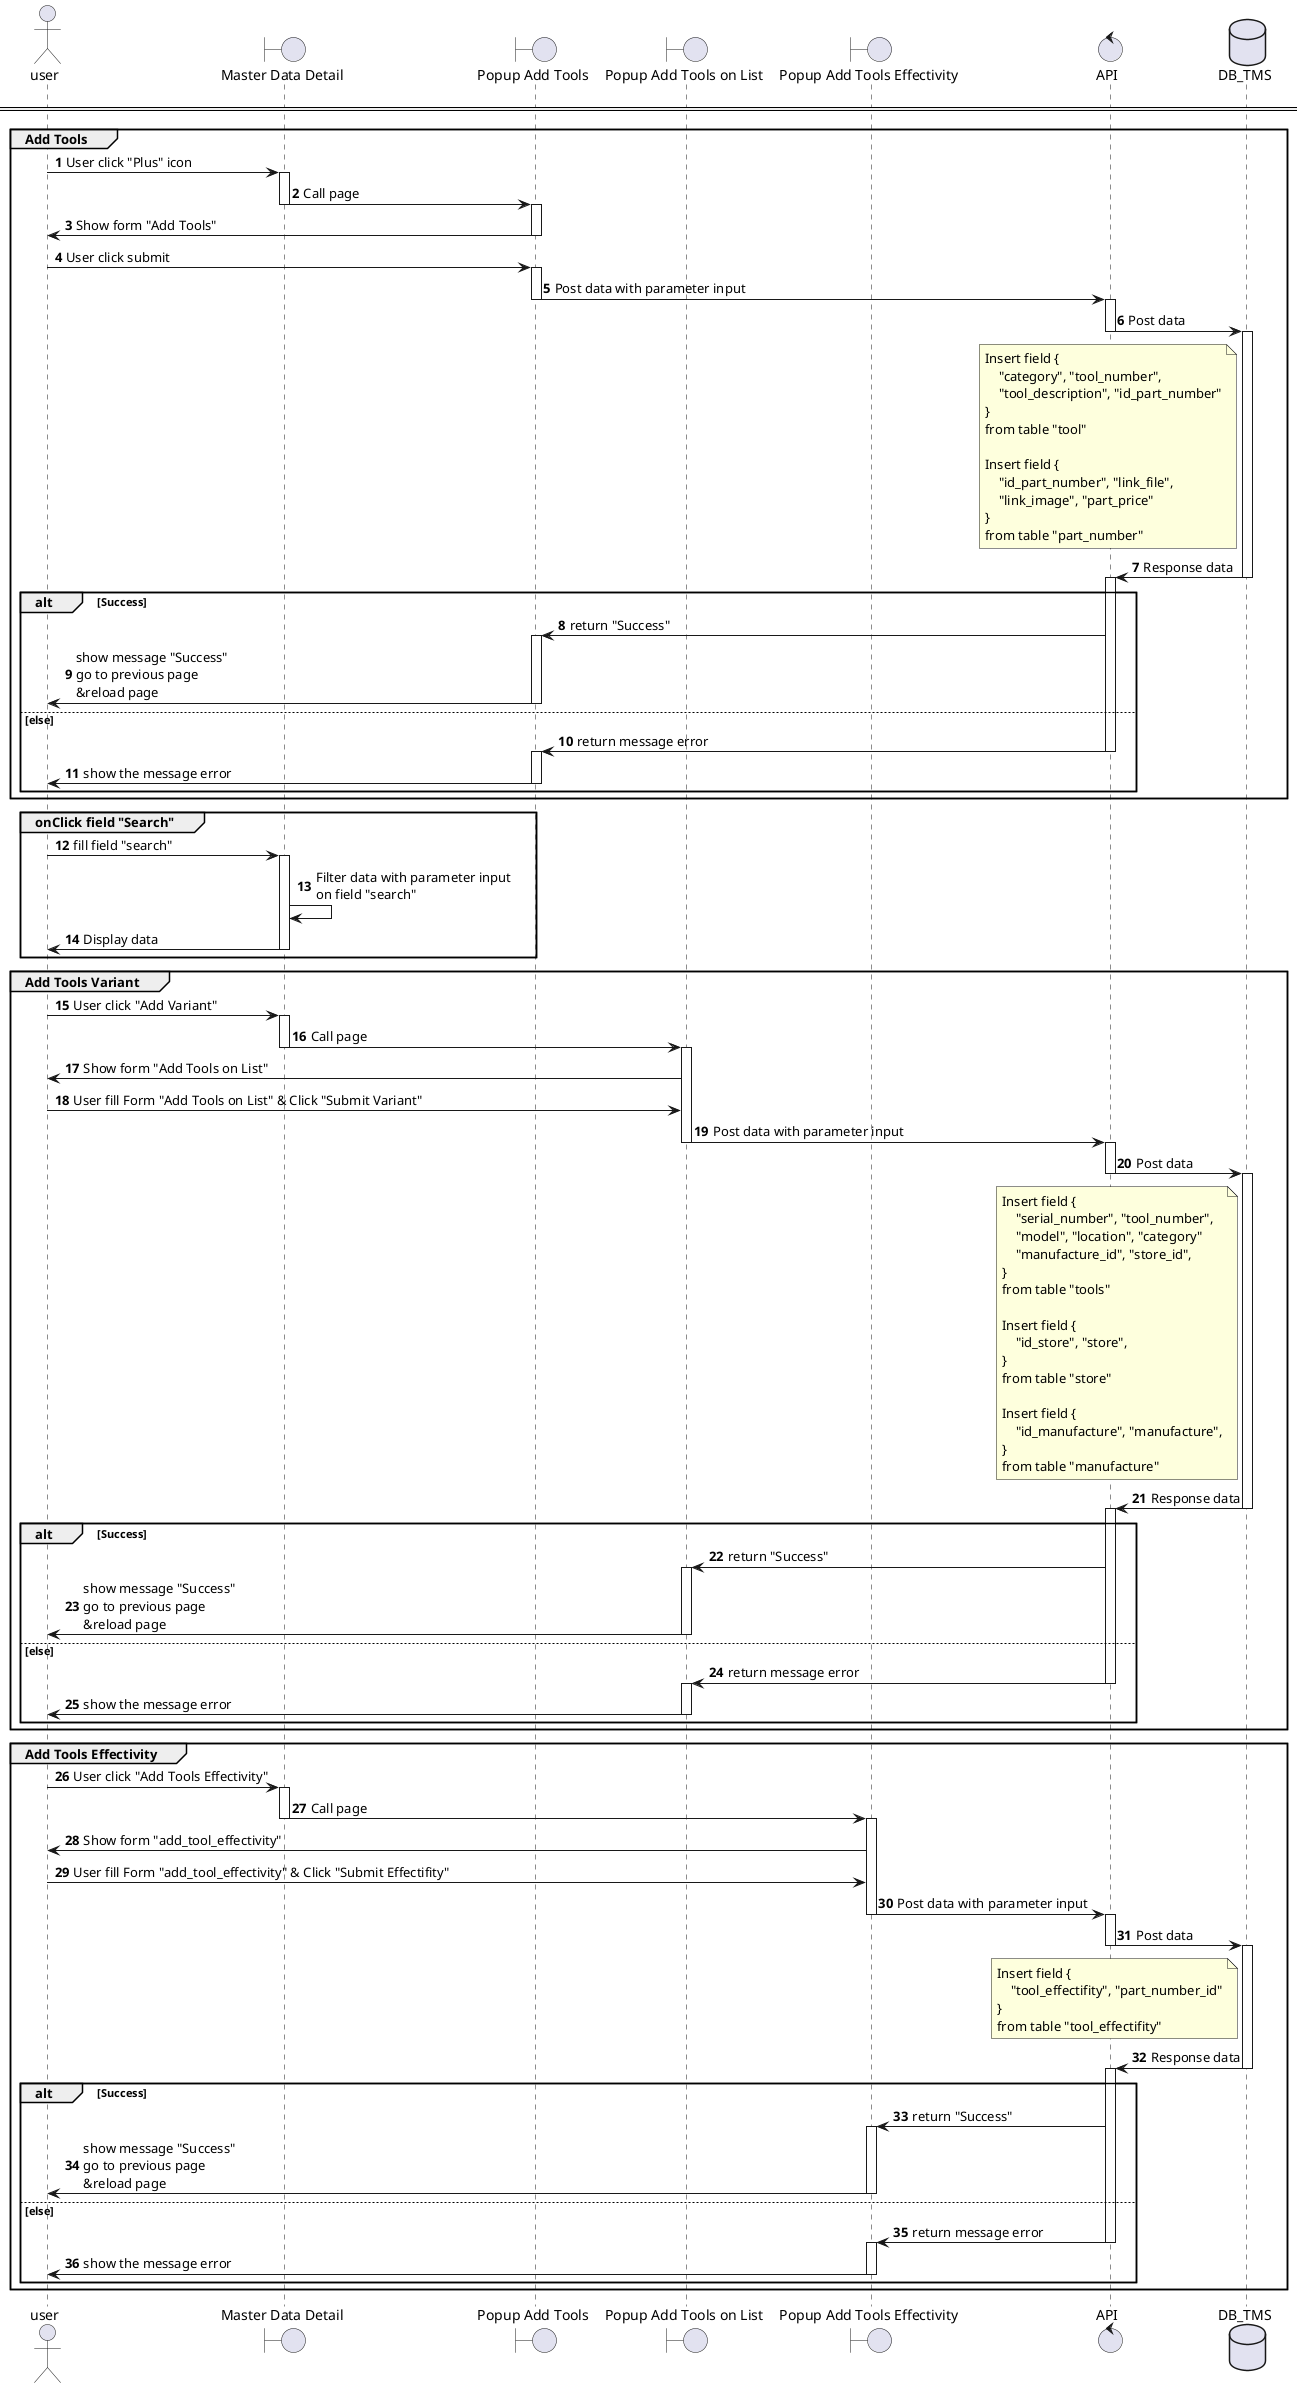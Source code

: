 @startuml

actor user
boundary "Master Data Detail" as master_data
boundary "Popup Add Tools" as add_tool
boundary "Popup Add Tools on List" as add_tool_varian
boundary "Popup Add Tools Effectivity" as add_tool_effectivity
control "API" as api
database "DB_TMS" as DB_TMS

autonumber

====

group Add Tools
    user -> master_data : User click "Plus" icon
    activate master_data
    master_data -> add_tool : Call page
    deactivate master_data
    activate add_tool
    add_tool -> user : Show form "Add Tools"
    deactivate add_tool
    user -> add_tool : User click submit
    activate add_tool
    add_tool -> api : Post data with parameter input
    deactivate add_tool
    activate api
    api -> DB_TMS : Post data
    deactivate api
    activate DB_TMS
    note left of DB_TMS
        Insert field {
            "category", "tool_number", 
            "tool_description", "id_part_number"
        }
        from table "tool"
        
        Insert field {
            "id_part_number", "link_file", 
            "link_image", "part_price"  
        }
        from table "part_number"
    endnote
    DB_TMS -> api : Response data
    deactivate DB_TMS
    activate api
    alt Success
        add_tool <- api : return "Success"
        activate add_tool
        user <- add_tool : show message "Success" \ngo to previous page\n&reload page
        deactivate add_tool
    else else
        add_tool <- api : return message error
        deactivate api
        activate add_tool
        user <- add_tool : show the message error
        deactivate add_tool
    end
end

group onClick field "Search"
    user -> master_data : fill field "search"
    activate master_data
    master_data -> master_data : Filter data with parameter input \non field "search"
    master_data -> user : Display data
    deactivate master_data
end

group Add Tools Variant
    user -> master_data : User click "Add Variant"
    activate master_data
    master_data -> add_tool_varian : Call page
    deactivate master_data
    activate add_tool_varian
    add_tool_varian -> user : Show form "Add Tools on List"
    user -> add_tool_varian : User fill Form "Add Tools on List" & Click "Submit Variant"
    add_tool_varian -> api : Post data with parameter input
    deactivate add_tool_varian
    activate api
    api -> DB_TMS : Post data
    deactivate api
    activate DB_TMS
    note left of DB_TMS
        Insert field {
            "serial_number", "tool_number",
            "model", "location", "category"
            "manufacture_id", "store_id",
        }
        from table "tools"

        Insert field {
            "id_store", "store",
        }
        from table "store"

        Insert field {
            "id_manufacture", "manufacture",
        }
        from table "manufacture"
    endnote
    DB_TMS -> api : Response data
    deactivate DB_TMS
    activate api
    alt Success
        add_tool_varian <- api : return "Success"
        activate add_tool_varian
        user <- add_tool_varian : show message "Success" \ngo to previous page\n&reload page
        deactivate add_tool_varian
    else else
        add_tool_varian <- api : return message error
        deactivate api
        activate add_tool_varian
        user <- add_tool_varian : show the message error
        deactivate add_tool_varian
    end
end

group Add Tools Effectivity
    user -> master_data : User click "Add Tools Effectivity"
    activate master_data
    master_data -> add_tool_effectivity : Call page
    deactivate master_data
    activate add_tool_effectivity
    add_tool_effectivity -> user : Show form "add_tool_effectivity"
    user -> add_tool_effectivity : User fill Form "add_tool_effectivity" & Click "Submit Effectifity"
    add_tool_effectivity -> api : Post data with parameter input
    deactivate add_tool_effectivity
    activate api
    api -> DB_TMS : Post data
    deactivate api
    activate DB_TMS
    note left of DB_TMS
        Insert field {
            "tool_effectifity", "part_number_id"
        }
        from table "tool_effectifity"
    endnote
    DB_TMS -> api : Response data
    deactivate DB_TMS
    activate api
    alt Success
        add_tool_effectivity <- api : return "Success"
        activate add_tool_effectivity
        user <- add_tool_effectivity : show message "Success" \ngo to previous page\n&reload page
        deactivate add_tool_effectivity
    else else
        add_tool_effectivity <- api : return message error
        deactivate api
        activate add_tool_effectivity
        user <- add_tool_effectivity : show the message error
        deactivate add_tool_effectivity
    end
end

@enduml